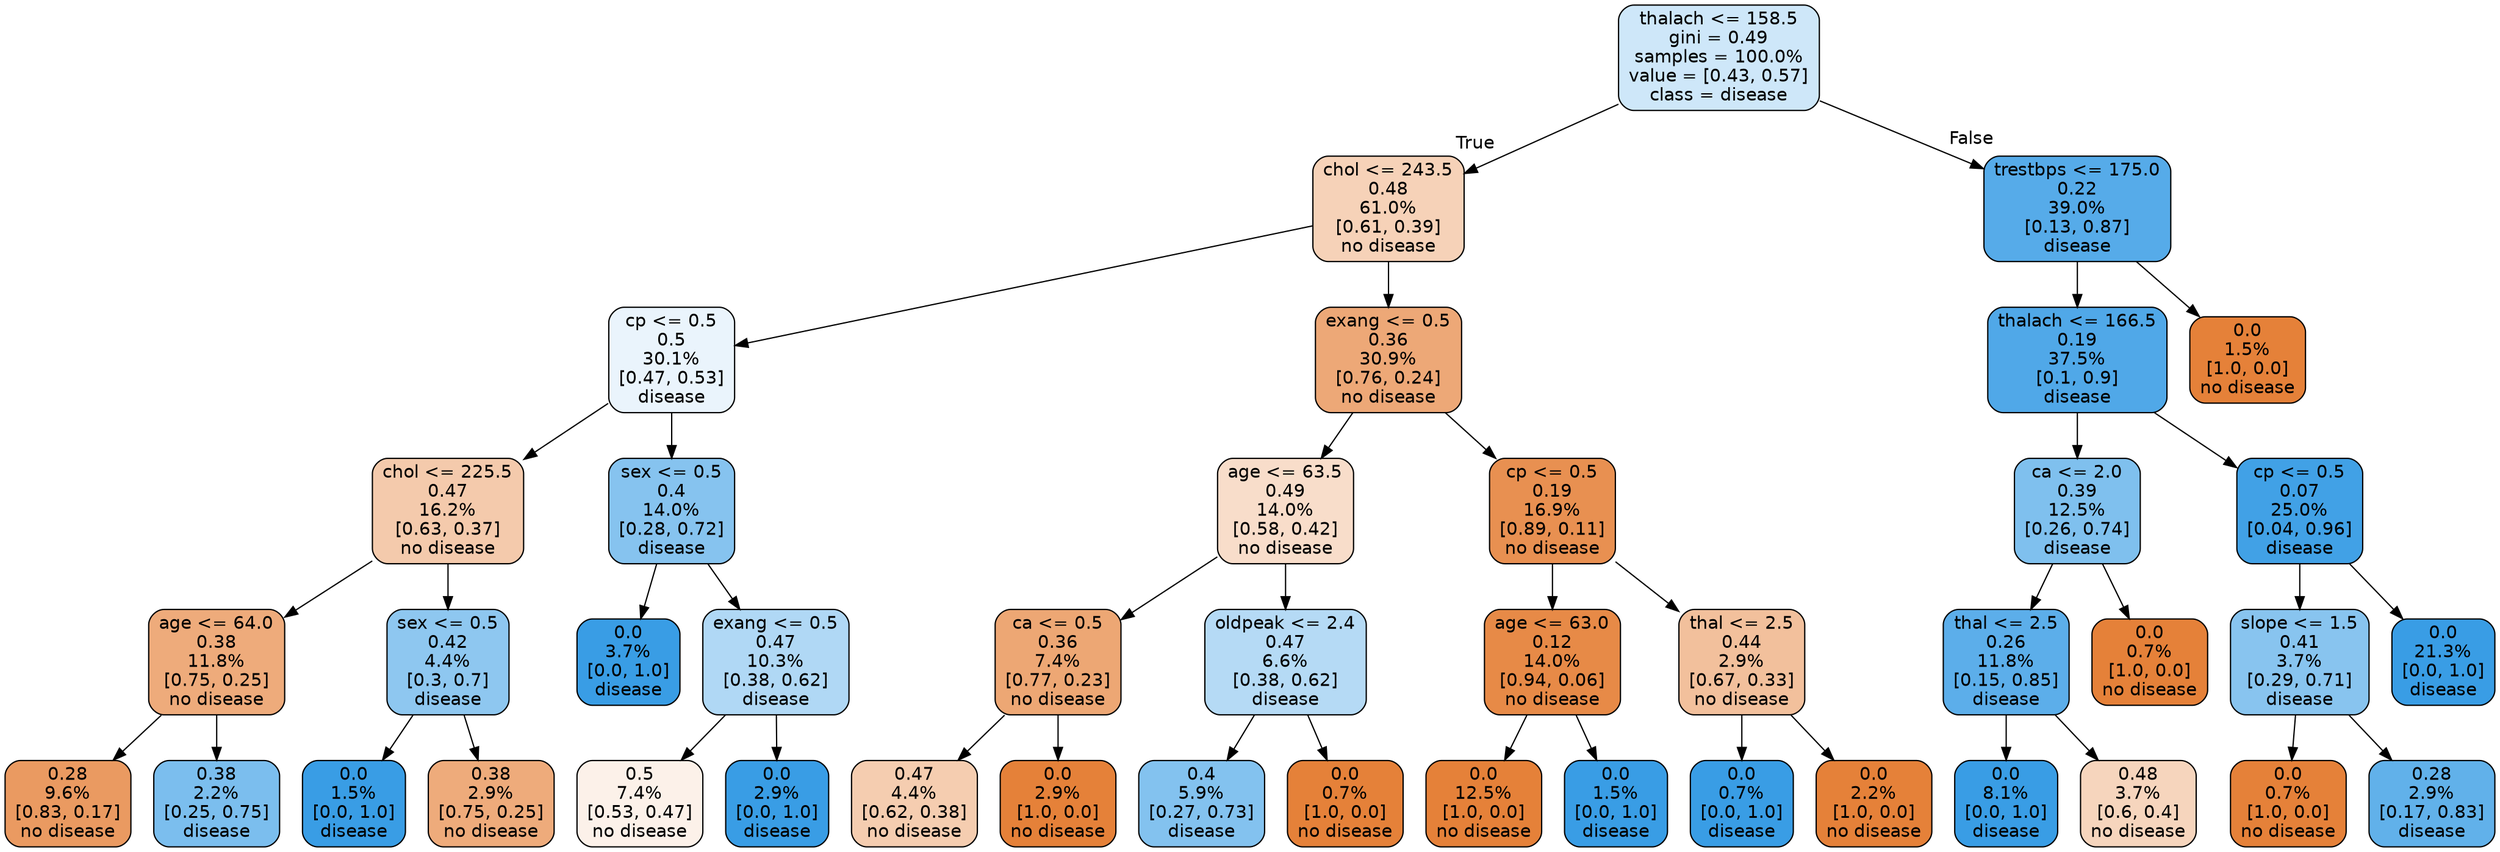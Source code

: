 digraph Tree {
node [shape=box, style="filled, rounded", color="black", fontname=helvetica] ;
edge [fontname=helvetica] ;
0 [label="thalach <= 158.5\ngini = 0.49\nsamples = 100.0%\nvalue = [0.43, 0.57]\nclass = disease", fillcolor="#cee7f9"] ;
1 [label="chol <= 243.5\n0.48\n61.0%\n[0.61, 0.39]\nno disease", fillcolor="#f6d2b8"] ;
0 -> 1 [labeldistance=2.5, labelangle=45, headlabel="True"] ;
2 [label="cp <= 0.5\n0.5\n30.1%\n[0.47, 0.53]\ndisease", fillcolor="#eaf4fc"] ;
1 -> 2 ;
3 [label="chol <= 225.5\n0.47\n16.2%\n[0.63, 0.37]\nno disease", fillcolor="#f4caac"] ;
2 -> 3 ;
4 [label="age <= 64.0\n0.38\n11.8%\n[0.75, 0.25]\nno disease", fillcolor="#eeab7b"] ;
3 -> 4 ;
5 [label="0.28\n9.6%\n[0.83, 0.17]\nno disease", fillcolor="#ea9a61"] ;
4 -> 5 ;
6 [label="0.38\n2.2%\n[0.25, 0.75]\ndisease", fillcolor="#7bbeee"] ;
4 -> 6 ;
7 [label="sex <= 0.5\n0.42\n4.4%\n[0.3, 0.7]\ndisease", fillcolor="#8ec7f0"] ;
3 -> 7 ;
8 [label="0.0\n1.5%\n[0.0, 1.0]\ndisease", fillcolor="#399de5"] ;
7 -> 8 ;
9 [label="0.38\n2.9%\n[0.75, 0.25]\nno disease", fillcolor="#eeab7b"] ;
7 -> 9 ;
10 [label="sex <= 0.5\n0.4\n14.0%\n[0.28, 0.72]\ndisease", fillcolor="#86c3ef"] ;
2 -> 10 ;
11 [label="0.0\n3.7%\n[0.0, 1.0]\ndisease", fillcolor="#399de5"] ;
10 -> 11 ;
12 [label="exang <= 0.5\n0.47\n10.3%\n[0.38, 0.62]\ndisease", fillcolor="#b0d8f5"] ;
10 -> 12 ;
13 [label="0.5\n7.4%\n[0.53, 0.47]\nno disease", fillcolor="#fcf1e9"] ;
12 -> 13 ;
14 [label="0.0\n2.9%\n[0.0, 1.0]\ndisease", fillcolor="#399de5"] ;
12 -> 14 ;
15 [label="exang <= 0.5\n0.36\n30.9%\n[0.76, 0.24]\nno disease", fillcolor="#eda877"] ;
1 -> 15 ;
16 [label="age <= 63.5\n0.49\n14.0%\n[0.58, 0.42]\nno disease", fillcolor="#f8ddca"] ;
15 -> 16 ;
17 [label="ca <= 0.5\n0.36\n7.4%\n[0.77, 0.23]\nno disease", fillcolor="#eda774"] ;
16 -> 17 ;
18 [label="0.47\n4.4%\n[0.62, 0.38]\nno disease", fillcolor="#f5cdb0"] ;
17 -> 18 ;
19 [label="0.0\n2.9%\n[1.0, 0.0]\nno disease", fillcolor="#e58139"] ;
17 -> 19 ;
20 [label="oldpeak <= 2.4\n0.47\n6.6%\n[0.38, 0.62]\ndisease", fillcolor="#b5daf5"] ;
16 -> 20 ;
21 [label="0.4\n5.9%\n[0.27, 0.73]\ndisease", fillcolor="#83c2ef"] ;
20 -> 21 ;
22 [label="0.0\n0.7%\n[1.0, 0.0]\nno disease", fillcolor="#e58139"] ;
20 -> 22 ;
23 [label="cp <= 0.5\n0.19\n16.9%\n[0.89, 0.11]\nno disease", fillcolor="#e89051"] ;
15 -> 23 ;
24 [label="age <= 63.0\n0.12\n14.0%\n[0.94, 0.06]\nno disease", fillcolor="#e78a47"] ;
23 -> 24 ;
25 [label="0.0\n12.5%\n[1.0, 0.0]\nno disease", fillcolor="#e58139"] ;
24 -> 25 ;
26 [label="0.0\n1.5%\n[0.0, 1.0]\ndisease", fillcolor="#399de5"] ;
24 -> 26 ;
27 [label="thal <= 2.5\n0.44\n2.9%\n[0.67, 0.33]\nno disease", fillcolor="#f2c09c"] ;
23 -> 27 ;
28 [label="0.0\n0.7%\n[0.0, 1.0]\ndisease", fillcolor="#399de5"] ;
27 -> 28 ;
29 [label="0.0\n2.2%\n[1.0, 0.0]\nno disease", fillcolor="#e58139"] ;
27 -> 29 ;
30 [label="trestbps <= 175.0\n0.22\n39.0%\n[0.13, 0.87]\ndisease", fillcolor="#56abe9"] ;
0 -> 30 [labeldistance=2.5, labelangle=-45, headlabel="False"] ;
31 [label="thalach <= 166.5\n0.19\n37.5%\n[0.1, 0.9]\ndisease", fillcolor="#50a8e8"] ;
30 -> 31 ;
32 [label="ca <= 2.0\n0.39\n12.5%\n[0.26, 0.74]\ndisease", fillcolor="#7fc0ee"] ;
31 -> 32 ;
33 [label="thal <= 2.5\n0.26\n11.8%\n[0.15, 0.85]\ndisease", fillcolor="#5caeea"] ;
32 -> 33 ;
34 [label="0.0\n8.1%\n[0.0, 1.0]\ndisease", fillcolor="#399de5"] ;
33 -> 34 ;
35 [label="0.48\n3.7%\n[0.6, 0.4]\nno disease", fillcolor="#f6d5bd"] ;
33 -> 35 ;
36 [label="0.0\n0.7%\n[1.0, 0.0]\nno disease", fillcolor="#e58139"] ;
32 -> 36 ;
37 [label="cp <= 0.5\n0.07\n25.0%\n[0.04, 0.96]\ndisease", fillcolor="#41a1e6"] ;
31 -> 37 ;
38 [label="slope <= 1.5\n0.41\n3.7%\n[0.29, 0.71]\ndisease", fillcolor="#88c4ef"] ;
37 -> 38 ;
39 [label="0.0\n0.7%\n[1.0, 0.0]\nno disease", fillcolor="#e58139"] ;
38 -> 39 ;
40 [label="0.28\n2.9%\n[0.17, 0.83]\ndisease", fillcolor="#61b1ea"] ;
38 -> 40 ;
41 [label="0.0\n21.3%\n[0.0, 1.0]\ndisease", fillcolor="#399de5"] ;
37 -> 41 ;
42 [label="0.0\n1.5%\n[1.0, 0.0]\nno disease", fillcolor="#e58139"] ;
30 -> 42 ;
}